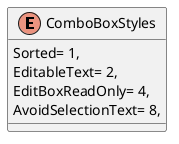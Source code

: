 @startuml
enum ComboBoxStyles {
    Sorted= 1,
    EditableText= 2,
    EditBoxReadOnly= 4,
    AvoidSelectionText= 8,
}
@enduml
